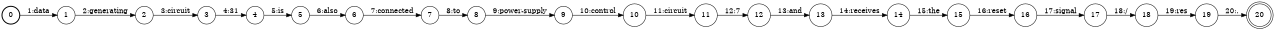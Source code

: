 digraph FST {
rankdir = LR;
size = "8.5,11";
label = "";
center = 1;
orientation = Portrait;
ranksep = "0.4";
nodesep = "0.25";
0 [label = "0", shape = circle, style = bold, fontsize = 14]
	0 -> 1 [label = "1:data", fontsize = 14];
1 [label = "1", shape = circle, style = solid, fontsize = 14]
	1 -> 2 [label = "2:generating", fontsize = 14];
2 [label = "2", shape = circle, style = solid, fontsize = 14]
	2 -> 3 [label = "3:circuit", fontsize = 14];
3 [label = "3", shape = circle, style = solid, fontsize = 14]
	3 -> 4 [label = "4:31", fontsize = 14];
4 [label = "4", shape = circle, style = solid, fontsize = 14]
	4 -> 5 [label = "5:is", fontsize = 14];
5 [label = "5", shape = circle, style = solid, fontsize = 14]
	5 -> 6 [label = "6:also", fontsize = 14];
6 [label = "6", shape = circle, style = solid, fontsize = 14]
	6 -> 7 [label = "7:connected", fontsize = 14];
7 [label = "7", shape = circle, style = solid, fontsize = 14]
	7 -> 8 [label = "8:to", fontsize = 14];
8 [label = "8", shape = circle, style = solid, fontsize = 14]
	8 -> 9 [label = "9:power-supply", fontsize = 14];
9 [label = "9", shape = circle, style = solid, fontsize = 14]
	9 -> 10 [label = "10:control", fontsize = 14];
10 [label = "10", shape = circle, style = solid, fontsize = 14]
	10 -> 11 [label = "11:circuit", fontsize = 14];
11 [label = "11", shape = circle, style = solid, fontsize = 14]
	11 -> 12 [label = "12:7", fontsize = 14];
12 [label = "12", shape = circle, style = solid, fontsize = 14]
	12 -> 13 [label = "13:and", fontsize = 14];
13 [label = "13", shape = circle, style = solid, fontsize = 14]
	13 -> 14 [label = "14:receives", fontsize = 14];
14 [label = "14", shape = circle, style = solid, fontsize = 14]
	14 -> 15 [label = "15:the", fontsize = 14];
15 [label = "15", shape = circle, style = solid, fontsize = 14]
	15 -> 16 [label = "16:reset", fontsize = 14];
16 [label = "16", shape = circle, style = solid, fontsize = 14]
	16 -> 17 [label = "17:signal", fontsize = 14];
17 [label = "17", shape = circle, style = solid, fontsize = 14]
	17 -> 18 [label = "18:/", fontsize = 14];
18 [label = "18", shape = circle, style = solid, fontsize = 14]
	18 -> 19 [label = "19:res", fontsize = 14];
19 [label = "19", shape = circle, style = solid, fontsize = 14]
	19 -> 20 [label = "20:.", fontsize = 14];
20 [label = "20", shape = doublecircle, style = solid, fontsize = 14]
}
